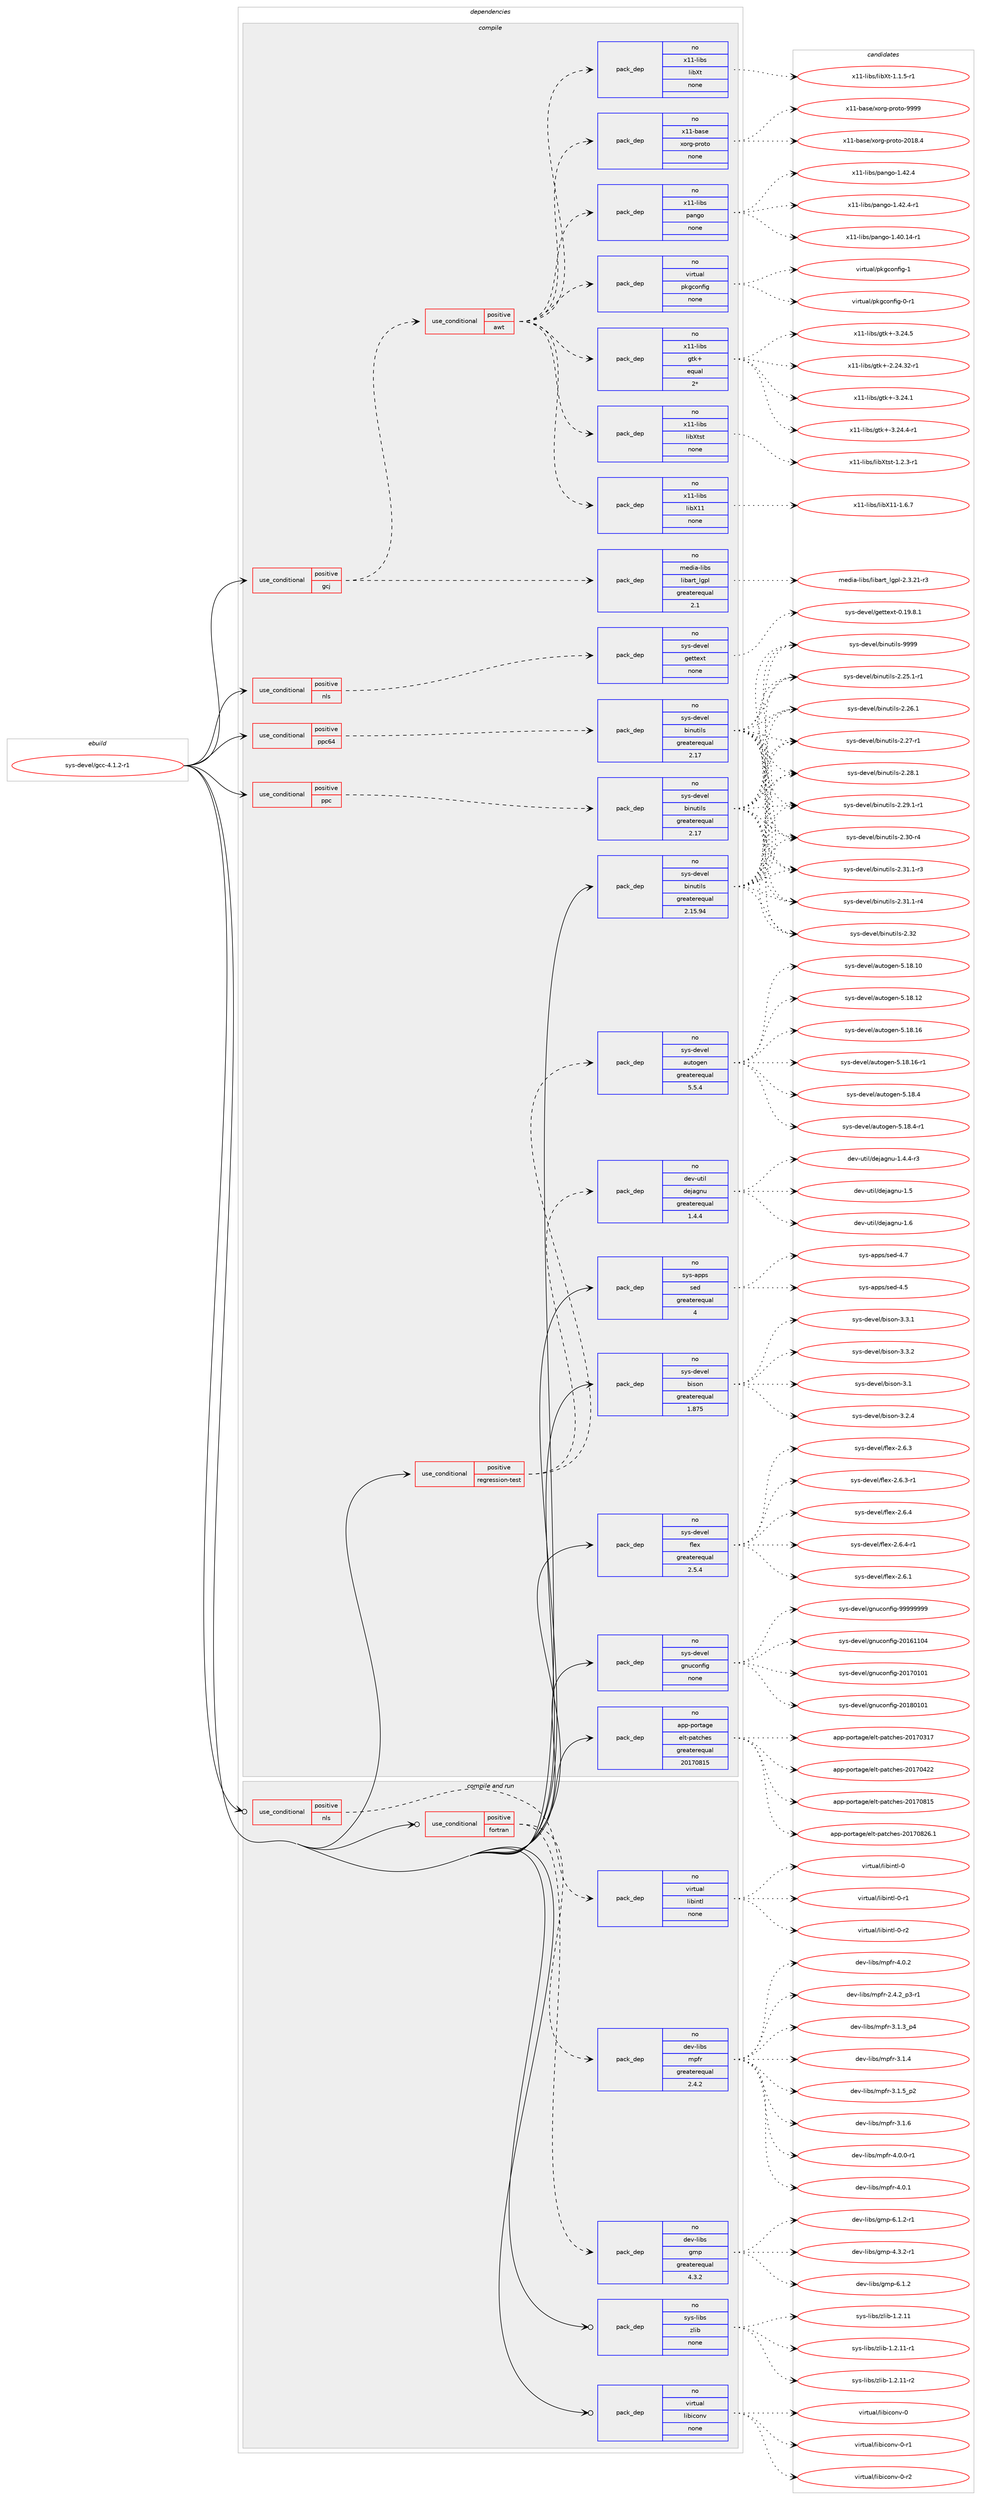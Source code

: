 digraph prolog {

# *************
# Graph options
# *************

newrank=true;
concentrate=true;
compound=true;
graph [rankdir=LR,fontname=Helvetica,fontsize=10,ranksep=1.5];#, ranksep=2.5, nodesep=0.2];
edge  [arrowhead=vee];
node  [fontname=Helvetica,fontsize=10];

# **********
# The ebuild
# **********

subgraph cluster_leftcol {
color=gray;
rank=same;
label=<<i>ebuild</i>>;
id [label="sys-devel/gcc-4.1.2-r1", color=red, width=4, href="../sys-devel/gcc-4.1.2-r1.svg"];
}

# ****************
# The dependencies
# ****************

subgraph cluster_midcol {
color=gray;
label=<<i>dependencies</i>>;
subgraph cluster_compile {
fillcolor="#eeeeee";
style=filled;
label=<<i>compile</i>>;
subgraph cond459572 {
dependency1727487 [label=<<TABLE BORDER="0" CELLBORDER="1" CELLSPACING="0" CELLPADDING="4"><TR><TD ROWSPAN="3" CELLPADDING="10">use_conditional</TD></TR><TR><TD>positive</TD></TR><TR><TD>gcj</TD></TR></TABLE>>, shape=none, color=red];
subgraph cond459573 {
dependency1727488 [label=<<TABLE BORDER="0" CELLBORDER="1" CELLSPACING="0" CELLPADDING="4"><TR><TD ROWSPAN="3" CELLPADDING="10">use_conditional</TD></TR><TR><TD>positive</TD></TR><TR><TD>awt</TD></TR></TABLE>>, shape=none, color=red];
subgraph pack1239602 {
dependency1727489 [label=<<TABLE BORDER="0" CELLBORDER="1" CELLSPACING="0" CELLPADDING="4" WIDTH="220"><TR><TD ROWSPAN="6" CELLPADDING="30">pack_dep</TD></TR><TR><TD WIDTH="110">no</TD></TR><TR><TD>x11-base</TD></TR><TR><TD>xorg-proto</TD></TR><TR><TD>none</TD></TR><TR><TD></TD></TR></TABLE>>, shape=none, color=blue];
}
dependency1727488:e -> dependency1727489:w [weight=20,style="dashed",arrowhead="vee"];
subgraph pack1239603 {
dependency1727490 [label=<<TABLE BORDER="0" CELLBORDER="1" CELLSPACING="0" CELLPADDING="4" WIDTH="220"><TR><TD ROWSPAN="6" CELLPADDING="30">pack_dep</TD></TR><TR><TD WIDTH="110">no</TD></TR><TR><TD>x11-libs</TD></TR><TR><TD>libXt</TD></TR><TR><TD>none</TD></TR><TR><TD></TD></TR></TABLE>>, shape=none, color=blue];
}
dependency1727488:e -> dependency1727490:w [weight=20,style="dashed",arrowhead="vee"];
subgraph pack1239604 {
dependency1727491 [label=<<TABLE BORDER="0" CELLBORDER="1" CELLSPACING="0" CELLPADDING="4" WIDTH="220"><TR><TD ROWSPAN="6" CELLPADDING="30">pack_dep</TD></TR><TR><TD WIDTH="110">no</TD></TR><TR><TD>x11-libs</TD></TR><TR><TD>libX11</TD></TR><TR><TD>none</TD></TR><TR><TD></TD></TR></TABLE>>, shape=none, color=blue];
}
dependency1727488:e -> dependency1727491:w [weight=20,style="dashed",arrowhead="vee"];
subgraph pack1239605 {
dependency1727492 [label=<<TABLE BORDER="0" CELLBORDER="1" CELLSPACING="0" CELLPADDING="4" WIDTH="220"><TR><TD ROWSPAN="6" CELLPADDING="30">pack_dep</TD></TR><TR><TD WIDTH="110">no</TD></TR><TR><TD>x11-libs</TD></TR><TR><TD>libXtst</TD></TR><TR><TD>none</TD></TR><TR><TD></TD></TR></TABLE>>, shape=none, color=blue];
}
dependency1727488:e -> dependency1727492:w [weight=20,style="dashed",arrowhead="vee"];
subgraph pack1239606 {
dependency1727493 [label=<<TABLE BORDER="0" CELLBORDER="1" CELLSPACING="0" CELLPADDING="4" WIDTH="220"><TR><TD ROWSPAN="6" CELLPADDING="30">pack_dep</TD></TR><TR><TD WIDTH="110">no</TD></TR><TR><TD>x11-libs</TD></TR><TR><TD>gtk+</TD></TR><TR><TD>equal</TD></TR><TR><TD>2*</TD></TR></TABLE>>, shape=none, color=blue];
}
dependency1727488:e -> dependency1727493:w [weight=20,style="dashed",arrowhead="vee"];
subgraph pack1239607 {
dependency1727494 [label=<<TABLE BORDER="0" CELLBORDER="1" CELLSPACING="0" CELLPADDING="4" WIDTH="220"><TR><TD ROWSPAN="6" CELLPADDING="30">pack_dep</TD></TR><TR><TD WIDTH="110">no</TD></TR><TR><TD>virtual</TD></TR><TR><TD>pkgconfig</TD></TR><TR><TD>none</TD></TR><TR><TD></TD></TR></TABLE>>, shape=none, color=blue];
}
dependency1727488:e -> dependency1727494:w [weight=20,style="dashed",arrowhead="vee"];
subgraph pack1239608 {
dependency1727495 [label=<<TABLE BORDER="0" CELLBORDER="1" CELLSPACING="0" CELLPADDING="4" WIDTH="220"><TR><TD ROWSPAN="6" CELLPADDING="30">pack_dep</TD></TR><TR><TD WIDTH="110">no</TD></TR><TR><TD>x11-libs</TD></TR><TR><TD>pango</TD></TR><TR><TD>none</TD></TR><TR><TD></TD></TR></TABLE>>, shape=none, color=blue];
}
dependency1727488:e -> dependency1727495:w [weight=20,style="dashed",arrowhead="vee"];
}
dependency1727487:e -> dependency1727488:w [weight=20,style="dashed",arrowhead="vee"];
subgraph pack1239609 {
dependency1727496 [label=<<TABLE BORDER="0" CELLBORDER="1" CELLSPACING="0" CELLPADDING="4" WIDTH="220"><TR><TD ROWSPAN="6" CELLPADDING="30">pack_dep</TD></TR><TR><TD WIDTH="110">no</TD></TR><TR><TD>media-libs</TD></TR><TR><TD>libart_lgpl</TD></TR><TR><TD>greaterequal</TD></TR><TR><TD>2.1</TD></TR></TABLE>>, shape=none, color=blue];
}
dependency1727487:e -> dependency1727496:w [weight=20,style="dashed",arrowhead="vee"];
}
id:e -> dependency1727487:w [weight=20,style="solid",arrowhead="vee"];
subgraph cond459574 {
dependency1727497 [label=<<TABLE BORDER="0" CELLBORDER="1" CELLSPACING="0" CELLPADDING="4"><TR><TD ROWSPAN="3" CELLPADDING="10">use_conditional</TD></TR><TR><TD>positive</TD></TR><TR><TD>nls</TD></TR></TABLE>>, shape=none, color=red];
subgraph pack1239610 {
dependency1727498 [label=<<TABLE BORDER="0" CELLBORDER="1" CELLSPACING="0" CELLPADDING="4" WIDTH="220"><TR><TD ROWSPAN="6" CELLPADDING="30">pack_dep</TD></TR><TR><TD WIDTH="110">no</TD></TR><TR><TD>sys-devel</TD></TR><TR><TD>gettext</TD></TR><TR><TD>none</TD></TR><TR><TD></TD></TR></TABLE>>, shape=none, color=blue];
}
dependency1727497:e -> dependency1727498:w [weight=20,style="dashed",arrowhead="vee"];
}
id:e -> dependency1727497:w [weight=20,style="solid",arrowhead="vee"];
subgraph cond459575 {
dependency1727499 [label=<<TABLE BORDER="0" CELLBORDER="1" CELLSPACING="0" CELLPADDING="4"><TR><TD ROWSPAN="3" CELLPADDING="10">use_conditional</TD></TR><TR><TD>positive</TD></TR><TR><TD>ppc</TD></TR></TABLE>>, shape=none, color=red];
subgraph pack1239611 {
dependency1727500 [label=<<TABLE BORDER="0" CELLBORDER="1" CELLSPACING="0" CELLPADDING="4" WIDTH="220"><TR><TD ROWSPAN="6" CELLPADDING="30">pack_dep</TD></TR><TR><TD WIDTH="110">no</TD></TR><TR><TD>sys-devel</TD></TR><TR><TD>binutils</TD></TR><TR><TD>greaterequal</TD></TR><TR><TD>2.17</TD></TR></TABLE>>, shape=none, color=blue];
}
dependency1727499:e -> dependency1727500:w [weight=20,style="dashed",arrowhead="vee"];
}
id:e -> dependency1727499:w [weight=20,style="solid",arrowhead="vee"];
subgraph cond459576 {
dependency1727501 [label=<<TABLE BORDER="0" CELLBORDER="1" CELLSPACING="0" CELLPADDING="4"><TR><TD ROWSPAN="3" CELLPADDING="10">use_conditional</TD></TR><TR><TD>positive</TD></TR><TR><TD>ppc64</TD></TR></TABLE>>, shape=none, color=red];
subgraph pack1239612 {
dependency1727502 [label=<<TABLE BORDER="0" CELLBORDER="1" CELLSPACING="0" CELLPADDING="4" WIDTH="220"><TR><TD ROWSPAN="6" CELLPADDING="30">pack_dep</TD></TR><TR><TD WIDTH="110">no</TD></TR><TR><TD>sys-devel</TD></TR><TR><TD>binutils</TD></TR><TR><TD>greaterequal</TD></TR><TR><TD>2.17</TD></TR></TABLE>>, shape=none, color=blue];
}
dependency1727501:e -> dependency1727502:w [weight=20,style="dashed",arrowhead="vee"];
}
id:e -> dependency1727501:w [weight=20,style="solid",arrowhead="vee"];
subgraph cond459577 {
dependency1727503 [label=<<TABLE BORDER="0" CELLBORDER="1" CELLSPACING="0" CELLPADDING="4"><TR><TD ROWSPAN="3" CELLPADDING="10">use_conditional</TD></TR><TR><TD>positive</TD></TR><TR><TD>regression-test</TD></TR></TABLE>>, shape=none, color=red];
subgraph pack1239613 {
dependency1727504 [label=<<TABLE BORDER="0" CELLBORDER="1" CELLSPACING="0" CELLPADDING="4" WIDTH="220"><TR><TD ROWSPAN="6" CELLPADDING="30">pack_dep</TD></TR><TR><TD WIDTH="110">no</TD></TR><TR><TD>dev-util</TD></TR><TR><TD>dejagnu</TD></TR><TR><TD>greaterequal</TD></TR><TR><TD>1.4.4</TD></TR></TABLE>>, shape=none, color=blue];
}
dependency1727503:e -> dependency1727504:w [weight=20,style="dashed",arrowhead="vee"];
subgraph pack1239614 {
dependency1727505 [label=<<TABLE BORDER="0" CELLBORDER="1" CELLSPACING="0" CELLPADDING="4" WIDTH="220"><TR><TD ROWSPAN="6" CELLPADDING="30">pack_dep</TD></TR><TR><TD WIDTH="110">no</TD></TR><TR><TD>sys-devel</TD></TR><TR><TD>autogen</TD></TR><TR><TD>greaterequal</TD></TR><TR><TD>5.5.4</TD></TR></TABLE>>, shape=none, color=blue];
}
dependency1727503:e -> dependency1727505:w [weight=20,style="dashed",arrowhead="vee"];
}
id:e -> dependency1727503:w [weight=20,style="solid",arrowhead="vee"];
subgraph pack1239615 {
dependency1727506 [label=<<TABLE BORDER="0" CELLBORDER="1" CELLSPACING="0" CELLPADDING="4" WIDTH="220"><TR><TD ROWSPAN="6" CELLPADDING="30">pack_dep</TD></TR><TR><TD WIDTH="110">no</TD></TR><TR><TD>app-portage</TD></TR><TR><TD>elt-patches</TD></TR><TR><TD>greaterequal</TD></TR><TR><TD>20170815</TD></TR></TABLE>>, shape=none, color=blue];
}
id:e -> dependency1727506:w [weight=20,style="solid",arrowhead="vee"];
subgraph pack1239616 {
dependency1727507 [label=<<TABLE BORDER="0" CELLBORDER="1" CELLSPACING="0" CELLPADDING="4" WIDTH="220"><TR><TD ROWSPAN="6" CELLPADDING="30">pack_dep</TD></TR><TR><TD WIDTH="110">no</TD></TR><TR><TD>sys-apps</TD></TR><TR><TD>sed</TD></TR><TR><TD>greaterequal</TD></TR><TR><TD>4</TD></TR></TABLE>>, shape=none, color=blue];
}
id:e -> dependency1727507:w [weight=20,style="solid",arrowhead="vee"];
subgraph pack1239617 {
dependency1727508 [label=<<TABLE BORDER="0" CELLBORDER="1" CELLSPACING="0" CELLPADDING="4" WIDTH="220"><TR><TD ROWSPAN="6" CELLPADDING="30">pack_dep</TD></TR><TR><TD WIDTH="110">no</TD></TR><TR><TD>sys-devel</TD></TR><TR><TD>binutils</TD></TR><TR><TD>greaterequal</TD></TR><TR><TD>2.15.94</TD></TR></TABLE>>, shape=none, color=blue];
}
id:e -> dependency1727508:w [weight=20,style="solid",arrowhead="vee"];
subgraph pack1239618 {
dependency1727509 [label=<<TABLE BORDER="0" CELLBORDER="1" CELLSPACING="0" CELLPADDING="4" WIDTH="220"><TR><TD ROWSPAN="6" CELLPADDING="30">pack_dep</TD></TR><TR><TD WIDTH="110">no</TD></TR><TR><TD>sys-devel</TD></TR><TR><TD>bison</TD></TR><TR><TD>greaterequal</TD></TR><TR><TD>1.875</TD></TR></TABLE>>, shape=none, color=blue];
}
id:e -> dependency1727509:w [weight=20,style="solid",arrowhead="vee"];
subgraph pack1239619 {
dependency1727510 [label=<<TABLE BORDER="0" CELLBORDER="1" CELLSPACING="0" CELLPADDING="4" WIDTH="220"><TR><TD ROWSPAN="6" CELLPADDING="30">pack_dep</TD></TR><TR><TD WIDTH="110">no</TD></TR><TR><TD>sys-devel</TD></TR><TR><TD>flex</TD></TR><TR><TD>greaterequal</TD></TR><TR><TD>2.5.4</TD></TR></TABLE>>, shape=none, color=blue];
}
id:e -> dependency1727510:w [weight=20,style="solid",arrowhead="vee"];
subgraph pack1239620 {
dependency1727511 [label=<<TABLE BORDER="0" CELLBORDER="1" CELLSPACING="0" CELLPADDING="4" WIDTH="220"><TR><TD ROWSPAN="6" CELLPADDING="30">pack_dep</TD></TR><TR><TD WIDTH="110">no</TD></TR><TR><TD>sys-devel</TD></TR><TR><TD>gnuconfig</TD></TR><TR><TD>none</TD></TR><TR><TD></TD></TR></TABLE>>, shape=none, color=blue];
}
id:e -> dependency1727511:w [weight=20,style="solid",arrowhead="vee"];
}
subgraph cluster_compileandrun {
fillcolor="#eeeeee";
style=filled;
label=<<i>compile and run</i>>;
subgraph cond459578 {
dependency1727512 [label=<<TABLE BORDER="0" CELLBORDER="1" CELLSPACING="0" CELLPADDING="4"><TR><TD ROWSPAN="3" CELLPADDING="10">use_conditional</TD></TR><TR><TD>positive</TD></TR><TR><TD>fortran</TD></TR></TABLE>>, shape=none, color=red];
subgraph pack1239621 {
dependency1727513 [label=<<TABLE BORDER="0" CELLBORDER="1" CELLSPACING="0" CELLPADDING="4" WIDTH="220"><TR><TD ROWSPAN="6" CELLPADDING="30">pack_dep</TD></TR><TR><TD WIDTH="110">no</TD></TR><TR><TD>dev-libs</TD></TR><TR><TD>gmp</TD></TR><TR><TD>greaterequal</TD></TR><TR><TD>4.3.2</TD></TR></TABLE>>, shape=none, color=blue];
}
dependency1727512:e -> dependency1727513:w [weight=20,style="dashed",arrowhead="vee"];
subgraph pack1239622 {
dependency1727514 [label=<<TABLE BORDER="0" CELLBORDER="1" CELLSPACING="0" CELLPADDING="4" WIDTH="220"><TR><TD ROWSPAN="6" CELLPADDING="30">pack_dep</TD></TR><TR><TD WIDTH="110">no</TD></TR><TR><TD>dev-libs</TD></TR><TR><TD>mpfr</TD></TR><TR><TD>greaterequal</TD></TR><TR><TD>2.4.2</TD></TR></TABLE>>, shape=none, color=blue];
}
dependency1727512:e -> dependency1727514:w [weight=20,style="dashed",arrowhead="vee"];
}
id:e -> dependency1727512:w [weight=20,style="solid",arrowhead="odotvee"];
subgraph cond459579 {
dependency1727515 [label=<<TABLE BORDER="0" CELLBORDER="1" CELLSPACING="0" CELLPADDING="4"><TR><TD ROWSPAN="3" CELLPADDING="10">use_conditional</TD></TR><TR><TD>positive</TD></TR><TR><TD>nls</TD></TR></TABLE>>, shape=none, color=red];
subgraph pack1239623 {
dependency1727516 [label=<<TABLE BORDER="0" CELLBORDER="1" CELLSPACING="0" CELLPADDING="4" WIDTH="220"><TR><TD ROWSPAN="6" CELLPADDING="30">pack_dep</TD></TR><TR><TD WIDTH="110">no</TD></TR><TR><TD>virtual</TD></TR><TR><TD>libintl</TD></TR><TR><TD>none</TD></TR><TR><TD></TD></TR></TABLE>>, shape=none, color=blue];
}
dependency1727515:e -> dependency1727516:w [weight=20,style="dashed",arrowhead="vee"];
}
id:e -> dependency1727515:w [weight=20,style="solid",arrowhead="odotvee"];
subgraph pack1239624 {
dependency1727517 [label=<<TABLE BORDER="0" CELLBORDER="1" CELLSPACING="0" CELLPADDING="4" WIDTH="220"><TR><TD ROWSPAN="6" CELLPADDING="30">pack_dep</TD></TR><TR><TD WIDTH="110">no</TD></TR><TR><TD>sys-libs</TD></TR><TR><TD>zlib</TD></TR><TR><TD>none</TD></TR><TR><TD></TD></TR></TABLE>>, shape=none, color=blue];
}
id:e -> dependency1727517:w [weight=20,style="solid",arrowhead="odotvee"];
subgraph pack1239625 {
dependency1727518 [label=<<TABLE BORDER="0" CELLBORDER="1" CELLSPACING="0" CELLPADDING="4" WIDTH="220"><TR><TD ROWSPAN="6" CELLPADDING="30">pack_dep</TD></TR><TR><TD WIDTH="110">no</TD></TR><TR><TD>virtual</TD></TR><TR><TD>libiconv</TD></TR><TR><TD>none</TD></TR><TR><TD></TD></TR></TABLE>>, shape=none, color=blue];
}
id:e -> dependency1727518:w [weight=20,style="solid",arrowhead="odotvee"];
}
subgraph cluster_run {
fillcolor="#eeeeee";
style=filled;
label=<<i>run</i>>;
}
}

# **************
# The candidates
# **************

subgraph cluster_choices {
rank=same;
color=gray;
label=<<i>candidates</i>>;

subgraph choice1239602 {
color=black;
nodesep=1;
choice1204949459897115101471201111141034511211411111611145504849564652 [label="x11-base/xorg-proto-2018.4", color=red, width=4,href="../x11-base/xorg-proto-2018.4.svg"];
choice120494945989711510147120111114103451121141111161114557575757 [label="x11-base/xorg-proto-9999", color=red, width=4,href="../x11-base/xorg-proto-9999.svg"];
dependency1727489:e -> choice1204949459897115101471201111141034511211411111611145504849564652:w [style=dotted,weight="100"];
dependency1727489:e -> choice120494945989711510147120111114103451121141111161114557575757:w [style=dotted,weight="100"];
}
subgraph choice1239603 {
color=black;
nodesep=1;
choice120494945108105981154710810598881164549464946534511449 [label="x11-libs/libXt-1.1.5-r1", color=red, width=4,href="../x11-libs/libXt-1.1.5-r1.svg"];
dependency1727490:e -> choice120494945108105981154710810598881164549464946534511449:w [style=dotted,weight="100"];
}
subgraph choice1239604 {
color=black;
nodesep=1;
choice120494945108105981154710810598884949454946544655 [label="x11-libs/libX11-1.6.7", color=red, width=4,href="../x11-libs/libX11-1.6.7.svg"];
dependency1727491:e -> choice120494945108105981154710810598884949454946544655:w [style=dotted,weight="100"];
}
subgraph choice1239605 {
color=black;
nodesep=1;
choice120494945108105981154710810598881161151164549465046514511449 [label="x11-libs/libXtst-1.2.3-r1", color=red, width=4,href="../x11-libs/libXtst-1.2.3-r1.svg"];
dependency1727492:e -> choice120494945108105981154710810598881161151164549465046514511449:w [style=dotted,weight="100"];
}
subgraph choice1239606 {
color=black;
nodesep=1;
choice12049494510810598115471031161074345504650524651504511449 [label="x11-libs/gtk+-2.24.32-r1", color=red, width=4,href="../x11-libs/gtk+-2.24.32-r1.svg"];
choice12049494510810598115471031161074345514650524649 [label="x11-libs/gtk+-3.24.1", color=red, width=4,href="../x11-libs/gtk+-3.24.1.svg"];
choice120494945108105981154710311610743455146505246524511449 [label="x11-libs/gtk+-3.24.4-r1", color=red, width=4,href="../x11-libs/gtk+-3.24.4-r1.svg"];
choice12049494510810598115471031161074345514650524653 [label="x11-libs/gtk+-3.24.5", color=red, width=4,href="../x11-libs/gtk+-3.24.5.svg"];
dependency1727493:e -> choice12049494510810598115471031161074345504650524651504511449:w [style=dotted,weight="100"];
dependency1727493:e -> choice12049494510810598115471031161074345514650524649:w [style=dotted,weight="100"];
dependency1727493:e -> choice120494945108105981154710311610743455146505246524511449:w [style=dotted,weight="100"];
dependency1727493:e -> choice12049494510810598115471031161074345514650524653:w [style=dotted,weight="100"];
}
subgraph choice1239607 {
color=black;
nodesep=1;
choice11810511411611797108471121071039911111010210510345484511449 [label="virtual/pkgconfig-0-r1", color=red, width=4,href="../virtual/pkgconfig-0-r1.svg"];
choice1181051141161179710847112107103991111101021051034549 [label="virtual/pkgconfig-1", color=red, width=4,href="../virtual/pkgconfig-1.svg"];
dependency1727494:e -> choice11810511411611797108471121071039911111010210510345484511449:w [style=dotted,weight="100"];
dependency1727494:e -> choice1181051141161179710847112107103991111101021051034549:w [style=dotted,weight="100"];
}
subgraph choice1239608 {
color=black;
nodesep=1;
choice12049494510810598115471129711010311145494652484649524511449 [label="x11-libs/pango-1.40.14-r1", color=red, width=4,href="../x11-libs/pango-1.40.14-r1.svg"];
choice12049494510810598115471129711010311145494652504652 [label="x11-libs/pango-1.42.4", color=red, width=4,href="../x11-libs/pango-1.42.4.svg"];
choice120494945108105981154711297110103111454946525046524511449 [label="x11-libs/pango-1.42.4-r1", color=red, width=4,href="../x11-libs/pango-1.42.4-r1.svg"];
dependency1727495:e -> choice12049494510810598115471129711010311145494652484649524511449:w [style=dotted,weight="100"];
dependency1727495:e -> choice12049494510810598115471129711010311145494652504652:w [style=dotted,weight="100"];
dependency1727495:e -> choice120494945108105981154711297110103111454946525046524511449:w [style=dotted,weight="100"];
}
subgraph choice1239609 {
color=black;
nodesep=1;
choice10910110010597451081059811547108105989711411695108103112108455046514650494511451 [label="media-libs/libart_lgpl-2.3.21-r3", color=red, width=4,href="../media-libs/libart_lgpl-2.3.21-r3.svg"];
dependency1727496:e -> choice10910110010597451081059811547108105989711411695108103112108455046514650494511451:w [style=dotted,weight="100"];
}
subgraph choice1239610 {
color=black;
nodesep=1;
choice1151211154510010111810110847103101116116101120116454846495746564649 [label="sys-devel/gettext-0.19.8.1", color=red, width=4,href="../sys-devel/gettext-0.19.8.1.svg"];
dependency1727498:e -> choice1151211154510010111810110847103101116116101120116454846495746564649:w [style=dotted,weight="100"];
}
subgraph choice1239611 {
color=black;
nodesep=1;
choice115121115451001011181011084798105110117116105108115455046505346494511449 [label="sys-devel/binutils-2.25.1-r1", color=red, width=4,href="../sys-devel/binutils-2.25.1-r1.svg"];
choice11512111545100101118101108479810511011711610510811545504650544649 [label="sys-devel/binutils-2.26.1", color=red, width=4,href="../sys-devel/binutils-2.26.1.svg"];
choice11512111545100101118101108479810511011711610510811545504650554511449 [label="sys-devel/binutils-2.27-r1", color=red, width=4,href="../sys-devel/binutils-2.27-r1.svg"];
choice11512111545100101118101108479810511011711610510811545504650564649 [label="sys-devel/binutils-2.28.1", color=red, width=4,href="../sys-devel/binutils-2.28.1.svg"];
choice115121115451001011181011084798105110117116105108115455046505746494511449 [label="sys-devel/binutils-2.29.1-r1", color=red, width=4,href="../sys-devel/binutils-2.29.1-r1.svg"];
choice11512111545100101118101108479810511011711610510811545504651484511452 [label="sys-devel/binutils-2.30-r4", color=red, width=4,href="../sys-devel/binutils-2.30-r4.svg"];
choice115121115451001011181011084798105110117116105108115455046514946494511451 [label="sys-devel/binutils-2.31.1-r3", color=red, width=4,href="../sys-devel/binutils-2.31.1-r3.svg"];
choice115121115451001011181011084798105110117116105108115455046514946494511452 [label="sys-devel/binutils-2.31.1-r4", color=red, width=4,href="../sys-devel/binutils-2.31.1-r4.svg"];
choice1151211154510010111810110847981051101171161051081154550465150 [label="sys-devel/binutils-2.32", color=red, width=4,href="../sys-devel/binutils-2.32.svg"];
choice1151211154510010111810110847981051101171161051081154557575757 [label="sys-devel/binutils-9999", color=red, width=4,href="../sys-devel/binutils-9999.svg"];
dependency1727500:e -> choice115121115451001011181011084798105110117116105108115455046505346494511449:w [style=dotted,weight="100"];
dependency1727500:e -> choice11512111545100101118101108479810511011711610510811545504650544649:w [style=dotted,weight="100"];
dependency1727500:e -> choice11512111545100101118101108479810511011711610510811545504650554511449:w [style=dotted,weight="100"];
dependency1727500:e -> choice11512111545100101118101108479810511011711610510811545504650564649:w [style=dotted,weight="100"];
dependency1727500:e -> choice115121115451001011181011084798105110117116105108115455046505746494511449:w [style=dotted,weight="100"];
dependency1727500:e -> choice11512111545100101118101108479810511011711610510811545504651484511452:w [style=dotted,weight="100"];
dependency1727500:e -> choice115121115451001011181011084798105110117116105108115455046514946494511451:w [style=dotted,weight="100"];
dependency1727500:e -> choice115121115451001011181011084798105110117116105108115455046514946494511452:w [style=dotted,weight="100"];
dependency1727500:e -> choice1151211154510010111810110847981051101171161051081154550465150:w [style=dotted,weight="100"];
dependency1727500:e -> choice1151211154510010111810110847981051101171161051081154557575757:w [style=dotted,weight="100"];
}
subgraph choice1239612 {
color=black;
nodesep=1;
choice115121115451001011181011084798105110117116105108115455046505346494511449 [label="sys-devel/binutils-2.25.1-r1", color=red, width=4,href="../sys-devel/binutils-2.25.1-r1.svg"];
choice11512111545100101118101108479810511011711610510811545504650544649 [label="sys-devel/binutils-2.26.1", color=red, width=4,href="../sys-devel/binutils-2.26.1.svg"];
choice11512111545100101118101108479810511011711610510811545504650554511449 [label="sys-devel/binutils-2.27-r1", color=red, width=4,href="../sys-devel/binutils-2.27-r1.svg"];
choice11512111545100101118101108479810511011711610510811545504650564649 [label="sys-devel/binutils-2.28.1", color=red, width=4,href="../sys-devel/binutils-2.28.1.svg"];
choice115121115451001011181011084798105110117116105108115455046505746494511449 [label="sys-devel/binutils-2.29.1-r1", color=red, width=4,href="../sys-devel/binutils-2.29.1-r1.svg"];
choice11512111545100101118101108479810511011711610510811545504651484511452 [label="sys-devel/binutils-2.30-r4", color=red, width=4,href="../sys-devel/binutils-2.30-r4.svg"];
choice115121115451001011181011084798105110117116105108115455046514946494511451 [label="sys-devel/binutils-2.31.1-r3", color=red, width=4,href="../sys-devel/binutils-2.31.1-r3.svg"];
choice115121115451001011181011084798105110117116105108115455046514946494511452 [label="sys-devel/binutils-2.31.1-r4", color=red, width=4,href="../sys-devel/binutils-2.31.1-r4.svg"];
choice1151211154510010111810110847981051101171161051081154550465150 [label="sys-devel/binutils-2.32", color=red, width=4,href="../sys-devel/binutils-2.32.svg"];
choice1151211154510010111810110847981051101171161051081154557575757 [label="sys-devel/binutils-9999", color=red, width=4,href="../sys-devel/binutils-9999.svg"];
dependency1727502:e -> choice115121115451001011181011084798105110117116105108115455046505346494511449:w [style=dotted,weight="100"];
dependency1727502:e -> choice11512111545100101118101108479810511011711610510811545504650544649:w [style=dotted,weight="100"];
dependency1727502:e -> choice11512111545100101118101108479810511011711610510811545504650554511449:w [style=dotted,weight="100"];
dependency1727502:e -> choice11512111545100101118101108479810511011711610510811545504650564649:w [style=dotted,weight="100"];
dependency1727502:e -> choice115121115451001011181011084798105110117116105108115455046505746494511449:w [style=dotted,weight="100"];
dependency1727502:e -> choice11512111545100101118101108479810511011711610510811545504651484511452:w [style=dotted,weight="100"];
dependency1727502:e -> choice115121115451001011181011084798105110117116105108115455046514946494511451:w [style=dotted,weight="100"];
dependency1727502:e -> choice115121115451001011181011084798105110117116105108115455046514946494511452:w [style=dotted,weight="100"];
dependency1727502:e -> choice1151211154510010111810110847981051101171161051081154550465150:w [style=dotted,weight="100"];
dependency1727502:e -> choice1151211154510010111810110847981051101171161051081154557575757:w [style=dotted,weight="100"];
}
subgraph choice1239613 {
color=black;
nodesep=1;
choice1001011184511711610510847100101106971031101174549465246524511451 [label="dev-util/dejagnu-1.4.4-r3", color=red, width=4,href="../dev-util/dejagnu-1.4.4-r3.svg"];
choice10010111845117116105108471001011069710311011745494653 [label="dev-util/dejagnu-1.5", color=red, width=4,href="../dev-util/dejagnu-1.5.svg"];
choice10010111845117116105108471001011069710311011745494654 [label="dev-util/dejagnu-1.6", color=red, width=4,href="../dev-util/dejagnu-1.6.svg"];
dependency1727504:e -> choice1001011184511711610510847100101106971031101174549465246524511451:w [style=dotted,weight="100"];
dependency1727504:e -> choice10010111845117116105108471001011069710311011745494653:w [style=dotted,weight="100"];
dependency1727504:e -> choice10010111845117116105108471001011069710311011745494654:w [style=dotted,weight="100"];
}
subgraph choice1239614 {
color=black;
nodesep=1;
choice1151211154510010111810110847971171161111031011104553464956464948 [label="sys-devel/autogen-5.18.10", color=red, width=4,href="../sys-devel/autogen-5.18.10.svg"];
choice1151211154510010111810110847971171161111031011104553464956464950 [label="sys-devel/autogen-5.18.12", color=red, width=4,href="../sys-devel/autogen-5.18.12.svg"];
choice1151211154510010111810110847971171161111031011104553464956464954 [label="sys-devel/autogen-5.18.16", color=red, width=4,href="../sys-devel/autogen-5.18.16.svg"];
choice11512111545100101118101108479711711611110310111045534649564649544511449 [label="sys-devel/autogen-5.18.16-r1", color=red, width=4,href="../sys-devel/autogen-5.18.16-r1.svg"];
choice11512111545100101118101108479711711611110310111045534649564652 [label="sys-devel/autogen-5.18.4", color=red, width=4,href="../sys-devel/autogen-5.18.4.svg"];
choice115121115451001011181011084797117116111103101110455346495646524511449 [label="sys-devel/autogen-5.18.4-r1", color=red, width=4,href="../sys-devel/autogen-5.18.4-r1.svg"];
dependency1727505:e -> choice1151211154510010111810110847971171161111031011104553464956464948:w [style=dotted,weight="100"];
dependency1727505:e -> choice1151211154510010111810110847971171161111031011104553464956464950:w [style=dotted,weight="100"];
dependency1727505:e -> choice1151211154510010111810110847971171161111031011104553464956464954:w [style=dotted,weight="100"];
dependency1727505:e -> choice11512111545100101118101108479711711611110310111045534649564649544511449:w [style=dotted,weight="100"];
dependency1727505:e -> choice11512111545100101118101108479711711611110310111045534649564652:w [style=dotted,weight="100"];
dependency1727505:e -> choice115121115451001011181011084797117116111103101110455346495646524511449:w [style=dotted,weight="100"];
}
subgraph choice1239615 {
color=black;
nodesep=1;
choice97112112451121111141169710310147101108116451129711699104101115455048495548514955 [label="app-portage/elt-patches-20170317", color=red, width=4,href="../app-portage/elt-patches-20170317.svg"];
choice97112112451121111141169710310147101108116451129711699104101115455048495548525050 [label="app-portage/elt-patches-20170422", color=red, width=4,href="../app-portage/elt-patches-20170422.svg"];
choice97112112451121111141169710310147101108116451129711699104101115455048495548564953 [label="app-portage/elt-patches-20170815", color=red, width=4,href="../app-portage/elt-patches-20170815.svg"];
choice971121124511211111411697103101471011081164511297116991041011154550484955485650544649 [label="app-portage/elt-patches-20170826.1", color=red, width=4,href="../app-portage/elt-patches-20170826.1.svg"];
dependency1727506:e -> choice97112112451121111141169710310147101108116451129711699104101115455048495548514955:w [style=dotted,weight="100"];
dependency1727506:e -> choice97112112451121111141169710310147101108116451129711699104101115455048495548525050:w [style=dotted,weight="100"];
dependency1727506:e -> choice97112112451121111141169710310147101108116451129711699104101115455048495548564953:w [style=dotted,weight="100"];
dependency1727506:e -> choice971121124511211111411697103101471011081164511297116991041011154550484955485650544649:w [style=dotted,weight="100"];
}
subgraph choice1239616 {
color=black;
nodesep=1;
choice11512111545971121121154711510110045524653 [label="sys-apps/sed-4.5", color=red, width=4,href="../sys-apps/sed-4.5.svg"];
choice11512111545971121121154711510110045524655 [label="sys-apps/sed-4.7", color=red, width=4,href="../sys-apps/sed-4.7.svg"];
dependency1727507:e -> choice11512111545971121121154711510110045524653:w [style=dotted,weight="100"];
dependency1727507:e -> choice11512111545971121121154711510110045524655:w [style=dotted,weight="100"];
}
subgraph choice1239617 {
color=black;
nodesep=1;
choice115121115451001011181011084798105110117116105108115455046505346494511449 [label="sys-devel/binutils-2.25.1-r1", color=red, width=4,href="../sys-devel/binutils-2.25.1-r1.svg"];
choice11512111545100101118101108479810511011711610510811545504650544649 [label="sys-devel/binutils-2.26.1", color=red, width=4,href="../sys-devel/binutils-2.26.1.svg"];
choice11512111545100101118101108479810511011711610510811545504650554511449 [label="sys-devel/binutils-2.27-r1", color=red, width=4,href="../sys-devel/binutils-2.27-r1.svg"];
choice11512111545100101118101108479810511011711610510811545504650564649 [label="sys-devel/binutils-2.28.1", color=red, width=4,href="../sys-devel/binutils-2.28.1.svg"];
choice115121115451001011181011084798105110117116105108115455046505746494511449 [label="sys-devel/binutils-2.29.1-r1", color=red, width=4,href="../sys-devel/binutils-2.29.1-r1.svg"];
choice11512111545100101118101108479810511011711610510811545504651484511452 [label="sys-devel/binutils-2.30-r4", color=red, width=4,href="../sys-devel/binutils-2.30-r4.svg"];
choice115121115451001011181011084798105110117116105108115455046514946494511451 [label="sys-devel/binutils-2.31.1-r3", color=red, width=4,href="../sys-devel/binutils-2.31.1-r3.svg"];
choice115121115451001011181011084798105110117116105108115455046514946494511452 [label="sys-devel/binutils-2.31.1-r4", color=red, width=4,href="../sys-devel/binutils-2.31.1-r4.svg"];
choice1151211154510010111810110847981051101171161051081154550465150 [label="sys-devel/binutils-2.32", color=red, width=4,href="../sys-devel/binutils-2.32.svg"];
choice1151211154510010111810110847981051101171161051081154557575757 [label="sys-devel/binutils-9999", color=red, width=4,href="../sys-devel/binutils-9999.svg"];
dependency1727508:e -> choice115121115451001011181011084798105110117116105108115455046505346494511449:w [style=dotted,weight="100"];
dependency1727508:e -> choice11512111545100101118101108479810511011711610510811545504650544649:w [style=dotted,weight="100"];
dependency1727508:e -> choice11512111545100101118101108479810511011711610510811545504650554511449:w [style=dotted,weight="100"];
dependency1727508:e -> choice11512111545100101118101108479810511011711610510811545504650564649:w [style=dotted,weight="100"];
dependency1727508:e -> choice115121115451001011181011084798105110117116105108115455046505746494511449:w [style=dotted,weight="100"];
dependency1727508:e -> choice11512111545100101118101108479810511011711610510811545504651484511452:w [style=dotted,weight="100"];
dependency1727508:e -> choice115121115451001011181011084798105110117116105108115455046514946494511451:w [style=dotted,weight="100"];
dependency1727508:e -> choice115121115451001011181011084798105110117116105108115455046514946494511452:w [style=dotted,weight="100"];
dependency1727508:e -> choice1151211154510010111810110847981051101171161051081154550465150:w [style=dotted,weight="100"];
dependency1727508:e -> choice1151211154510010111810110847981051101171161051081154557575757:w [style=dotted,weight="100"];
}
subgraph choice1239618 {
color=black;
nodesep=1;
choice11512111545100101118101108479810511511111045514649 [label="sys-devel/bison-3.1", color=red, width=4,href="../sys-devel/bison-3.1.svg"];
choice115121115451001011181011084798105115111110455146504652 [label="sys-devel/bison-3.2.4", color=red, width=4,href="../sys-devel/bison-3.2.4.svg"];
choice115121115451001011181011084798105115111110455146514649 [label="sys-devel/bison-3.3.1", color=red, width=4,href="../sys-devel/bison-3.3.1.svg"];
choice115121115451001011181011084798105115111110455146514650 [label="sys-devel/bison-3.3.2", color=red, width=4,href="../sys-devel/bison-3.3.2.svg"];
dependency1727509:e -> choice11512111545100101118101108479810511511111045514649:w [style=dotted,weight="100"];
dependency1727509:e -> choice115121115451001011181011084798105115111110455146504652:w [style=dotted,weight="100"];
dependency1727509:e -> choice115121115451001011181011084798105115111110455146514649:w [style=dotted,weight="100"];
dependency1727509:e -> choice115121115451001011181011084798105115111110455146514650:w [style=dotted,weight="100"];
}
subgraph choice1239619 {
color=black;
nodesep=1;
choice1151211154510010111810110847102108101120455046544649 [label="sys-devel/flex-2.6.1", color=red, width=4,href="../sys-devel/flex-2.6.1.svg"];
choice1151211154510010111810110847102108101120455046544651 [label="sys-devel/flex-2.6.3", color=red, width=4,href="../sys-devel/flex-2.6.3.svg"];
choice11512111545100101118101108471021081011204550465446514511449 [label="sys-devel/flex-2.6.3-r1", color=red, width=4,href="../sys-devel/flex-2.6.3-r1.svg"];
choice1151211154510010111810110847102108101120455046544652 [label="sys-devel/flex-2.6.4", color=red, width=4,href="../sys-devel/flex-2.6.4.svg"];
choice11512111545100101118101108471021081011204550465446524511449 [label="sys-devel/flex-2.6.4-r1", color=red, width=4,href="../sys-devel/flex-2.6.4-r1.svg"];
dependency1727510:e -> choice1151211154510010111810110847102108101120455046544649:w [style=dotted,weight="100"];
dependency1727510:e -> choice1151211154510010111810110847102108101120455046544651:w [style=dotted,weight="100"];
dependency1727510:e -> choice11512111545100101118101108471021081011204550465446514511449:w [style=dotted,weight="100"];
dependency1727510:e -> choice1151211154510010111810110847102108101120455046544652:w [style=dotted,weight="100"];
dependency1727510:e -> choice11512111545100101118101108471021081011204550465446524511449:w [style=dotted,weight="100"];
}
subgraph choice1239620 {
color=black;
nodesep=1;
choice115121115451001011181011084710311011799111110102105103455048495449494852 [label="sys-devel/gnuconfig-20161104", color=red, width=4,href="../sys-devel/gnuconfig-20161104.svg"];
choice115121115451001011181011084710311011799111110102105103455048495548494849 [label="sys-devel/gnuconfig-20170101", color=red, width=4,href="../sys-devel/gnuconfig-20170101.svg"];
choice115121115451001011181011084710311011799111110102105103455048495648494849 [label="sys-devel/gnuconfig-20180101", color=red, width=4,href="../sys-devel/gnuconfig-20180101.svg"];
choice115121115451001011181011084710311011799111110102105103455757575757575757 [label="sys-devel/gnuconfig-99999999", color=red, width=4,href="../sys-devel/gnuconfig-99999999.svg"];
dependency1727511:e -> choice115121115451001011181011084710311011799111110102105103455048495449494852:w [style=dotted,weight="100"];
dependency1727511:e -> choice115121115451001011181011084710311011799111110102105103455048495548494849:w [style=dotted,weight="100"];
dependency1727511:e -> choice115121115451001011181011084710311011799111110102105103455048495648494849:w [style=dotted,weight="100"];
dependency1727511:e -> choice115121115451001011181011084710311011799111110102105103455757575757575757:w [style=dotted,weight="100"];
}
subgraph choice1239621 {
color=black;
nodesep=1;
choice1001011184510810598115471031091124552465146504511449 [label="dev-libs/gmp-4.3.2-r1", color=red, width=4,href="../dev-libs/gmp-4.3.2-r1.svg"];
choice100101118451081059811547103109112455446494650 [label="dev-libs/gmp-6.1.2", color=red, width=4,href="../dev-libs/gmp-6.1.2.svg"];
choice1001011184510810598115471031091124554464946504511449 [label="dev-libs/gmp-6.1.2-r1", color=red, width=4,href="../dev-libs/gmp-6.1.2-r1.svg"];
dependency1727513:e -> choice1001011184510810598115471031091124552465146504511449:w [style=dotted,weight="100"];
dependency1727513:e -> choice100101118451081059811547103109112455446494650:w [style=dotted,weight="100"];
dependency1727513:e -> choice1001011184510810598115471031091124554464946504511449:w [style=dotted,weight="100"];
}
subgraph choice1239622 {
color=black;
nodesep=1;
choice10010111845108105981154710911210211445504652465095112514511449 [label="dev-libs/mpfr-2.4.2_p3-r1", color=red, width=4,href="../dev-libs/mpfr-2.4.2_p3-r1.svg"];
choice1001011184510810598115471091121021144551464946519511252 [label="dev-libs/mpfr-3.1.3_p4", color=red, width=4,href="../dev-libs/mpfr-3.1.3_p4.svg"];
choice100101118451081059811547109112102114455146494652 [label="dev-libs/mpfr-3.1.4", color=red, width=4,href="../dev-libs/mpfr-3.1.4.svg"];
choice1001011184510810598115471091121021144551464946539511250 [label="dev-libs/mpfr-3.1.5_p2", color=red, width=4,href="../dev-libs/mpfr-3.1.5_p2.svg"];
choice100101118451081059811547109112102114455146494654 [label="dev-libs/mpfr-3.1.6", color=red, width=4,href="../dev-libs/mpfr-3.1.6.svg"];
choice1001011184510810598115471091121021144552464846484511449 [label="dev-libs/mpfr-4.0.0-r1", color=red, width=4,href="../dev-libs/mpfr-4.0.0-r1.svg"];
choice100101118451081059811547109112102114455246484649 [label="dev-libs/mpfr-4.0.1", color=red, width=4,href="../dev-libs/mpfr-4.0.1.svg"];
choice100101118451081059811547109112102114455246484650 [label="dev-libs/mpfr-4.0.2", color=red, width=4,href="../dev-libs/mpfr-4.0.2.svg"];
dependency1727514:e -> choice10010111845108105981154710911210211445504652465095112514511449:w [style=dotted,weight="100"];
dependency1727514:e -> choice1001011184510810598115471091121021144551464946519511252:w [style=dotted,weight="100"];
dependency1727514:e -> choice100101118451081059811547109112102114455146494652:w [style=dotted,weight="100"];
dependency1727514:e -> choice1001011184510810598115471091121021144551464946539511250:w [style=dotted,weight="100"];
dependency1727514:e -> choice100101118451081059811547109112102114455146494654:w [style=dotted,weight="100"];
dependency1727514:e -> choice1001011184510810598115471091121021144552464846484511449:w [style=dotted,weight="100"];
dependency1727514:e -> choice100101118451081059811547109112102114455246484649:w [style=dotted,weight="100"];
dependency1727514:e -> choice100101118451081059811547109112102114455246484650:w [style=dotted,weight="100"];
}
subgraph choice1239623 {
color=black;
nodesep=1;
choice1181051141161179710847108105981051101161084548 [label="virtual/libintl-0", color=red, width=4,href="../virtual/libintl-0.svg"];
choice11810511411611797108471081059810511011610845484511449 [label="virtual/libintl-0-r1", color=red, width=4,href="../virtual/libintl-0-r1.svg"];
choice11810511411611797108471081059810511011610845484511450 [label="virtual/libintl-0-r2", color=red, width=4,href="../virtual/libintl-0-r2.svg"];
dependency1727516:e -> choice1181051141161179710847108105981051101161084548:w [style=dotted,weight="100"];
dependency1727516:e -> choice11810511411611797108471081059810511011610845484511449:w [style=dotted,weight="100"];
dependency1727516:e -> choice11810511411611797108471081059810511011610845484511450:w [style=dotted,weight="100"];
}
subgraph choice1239624 {
color=black;
nodesep=1;
choice1151211154510810598115471221081059845494650464949 [label="sys-libs/zlib-1.2.11", color=red, width=4,href="../sys-libs/zlib-1.2.11.svg"];
choice11512111545108105981154712210810598454946504649494511449 [label="sys-libs/zlib-1.2.11-r1", color=red, width=4,href="../sys-libs/zlib-1.2.11-r1.svg"];
choice11512111545108105981154712210810598454946504649494511450 [label="sys-libs/zlib-1.2.11-r2", color=red, width=4,href="../sys-libs/zlib-1.2.11-r2.svg"];
dependency1727517:e -> choice1151211154510810598115471221081059845494650464949:w [style=dotted,weight="100"];
dependency1727517:e -> choice11512111545108105981154712210810598454946504649494511449:w [style=dotted,weight="100"];
dependency1727517:e -> choice11512111545108105981154712210810598454946504649494511450:w [style=dotted,weight="100"];
}
subgraph choice1239625 {
color=black;
nodesep=1;
choice118105114116117971084710810598105991111101184548 [label="virtual/libiconv-0", color=red, width=4,href="../virtual/libiconv-0.svg"];
choice1181051141161179710847108105981059911111011845484511449 [label="virtual/libiconv-0-r1", color=red, width=4,href="../virtual/libiconv-0-r1.svg"];
choice1181051141161179710847108105981059911111011845484511450 [label="virtual/libiconv-0-r2", color=red, width=4,href="../virtual/libiconv-0-r2.svg"];
dependency1727518:e -> choice118105114116117971084710810598105991111101184548:w [style=dotted,weight="100"];
dependency1727518:e -> choice1181051141161179710847108105981059911111011845484511449:w [style=dotted,weight="100"];
dependency1727518:e -> choice1181051141161179710847108105981059911111011845484511450:w [style=dotted,weight="100"];
}
}

}
